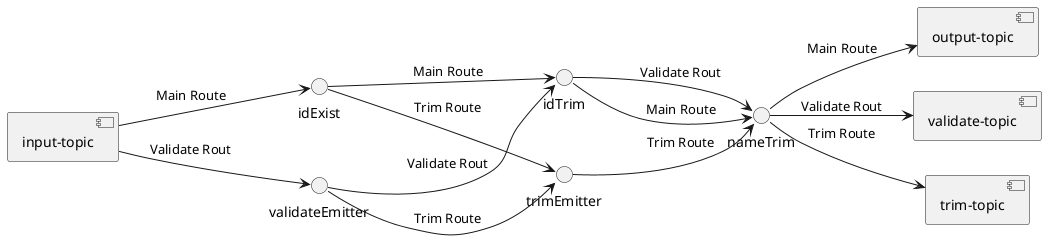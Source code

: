 @startuml
left to right direction


[input-topic] --> idExist : Main Route
[input-topic] --> validateEmitter : Validate Rout

idExist --> idTrim : Main Route
idTrim --> nameTrim : Main Route
nameTrim --> [output-topic] : Main Route

validateEmitter --> idTrim : Validate Rout
idTrim --> nameTrim : Validate Rout
nameTrim --> [validate-topic] : Validate Rout

idExist --> trimEmitter : Trim Route
validateEmitter --> trimEmitter : Trim Route
trimEmitter --> nameTrim : Trim Route
nameTrim --> [trim-topic] : Trim Route

@enduml
